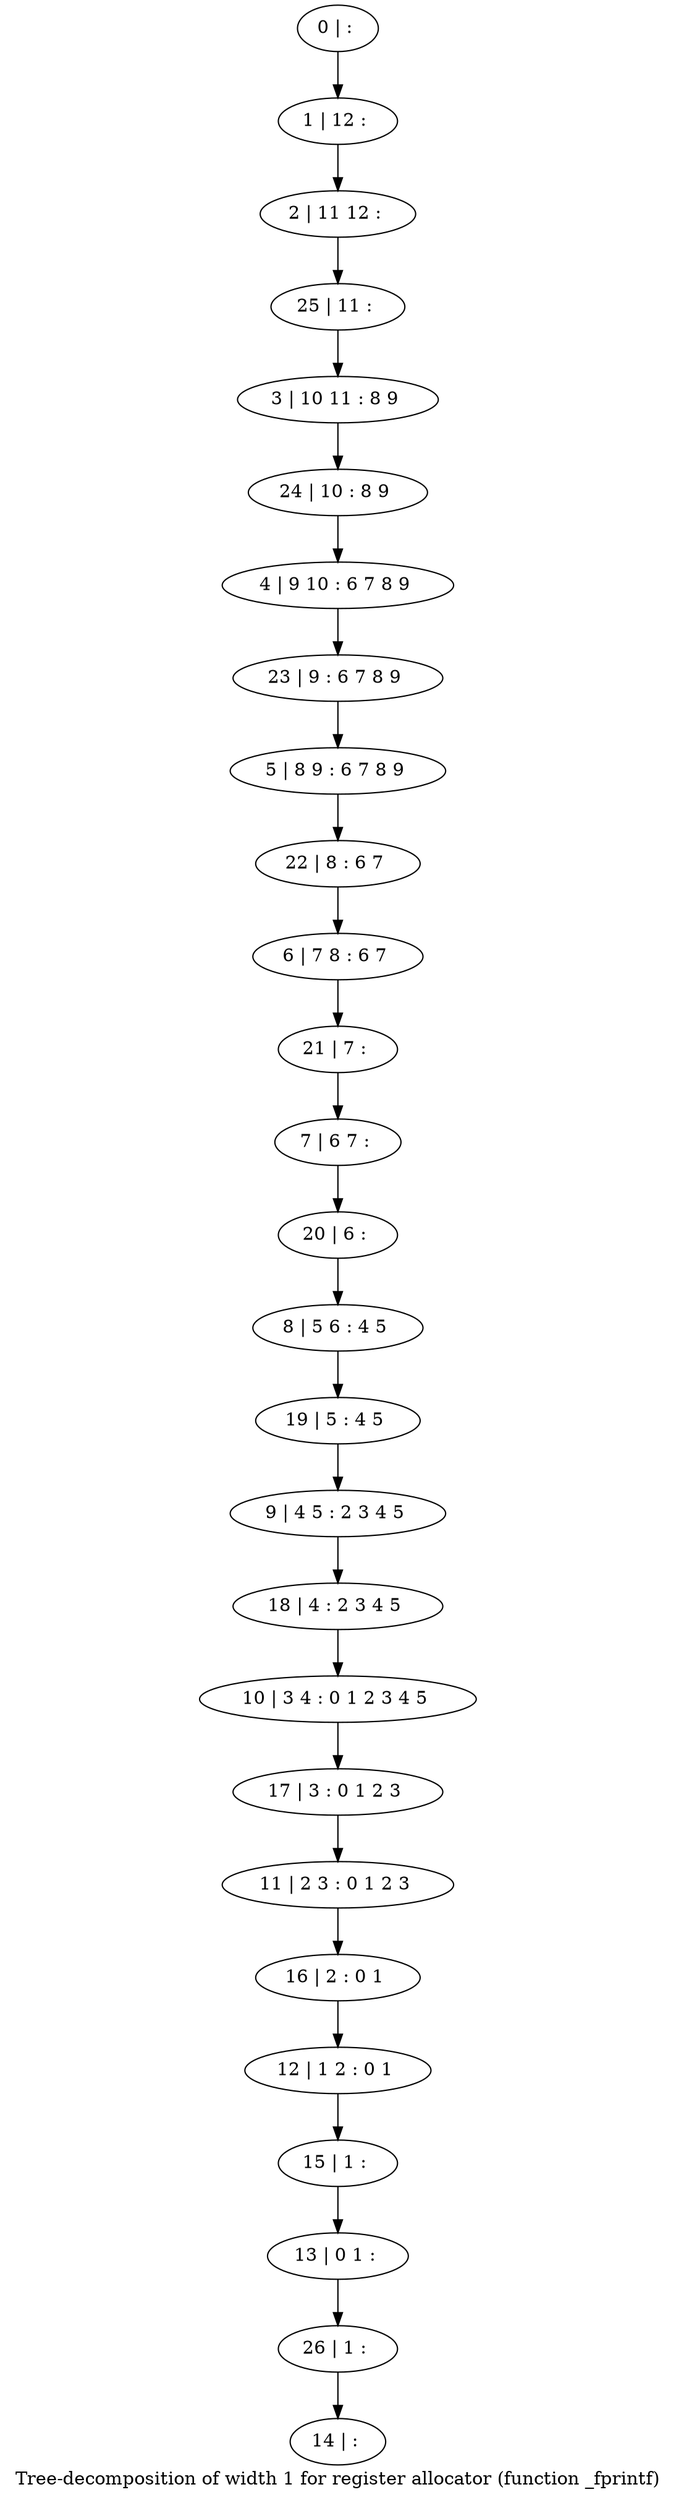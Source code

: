 digraph G {
graph [label="Tree-decomposition of width 1 for register allocator (function _fprintf)"]
0[label="0 | : "];
1[label="1 | 12 : "];
2[label="2 | 11 12 : "];
3[label="3 | 10 11 : 8 9 "];
4[label="4 | 9 10 : 6 7 8 9 "];
5[label="5 | 8 9 : 6 7 8 9 "];
6[label="6 | 7 8 : 6 7 "];
7[label="7 | 6 7 : "];
8[label="8 | 5 6 : 4 5 "];
9[label="9 | 4 5 : 2 3 4 5 "];
10[label="10 | 3 4 : 0 1 2 3 4 5 "];
11[label="11 | 2 3 : 0 1 2 3 "];
12[label="12 | 1 2 : 0 1 "];
13[label="13 | 0 1 : "];
14[label="14 | : "];
15[label="15 | 1 : "];
16[label="16 | 2 : 0 1 "];
17[label="17 | 3 : 0 1 2 3 "];
18[label="18 | 4 : 2 3 4 5 "];
19[label="19 | 5 : 4 5 "];
20[label="20 | 6 : "];
21[label="21 | 7 : "];
22[label="22 | 8 : 6 7 "];
23[label="23 | 9 : 6 7 8 9 "];
24[label="24 | 10 : 8 9 "];
25[label="25 | 11 : "];
26[label="26 | 1 : "];
0->1 ;
1->2 ;
15->13 ;
12->15 ;
16->12 ;
11->16 ;
17->11 ;
10->17 ;
18->10 ;
9->18 ;
19->9 ;
8->19 ;
20->8 ;
7->20 ;
21->7 ;
6->21 ;
22->6 ;
5->22 ;
23->5 ;
4->23 ;
24->4 ;
3->24 ;
25->3 ;
2->25 ;
26->14 ;
13->26 ;
}
